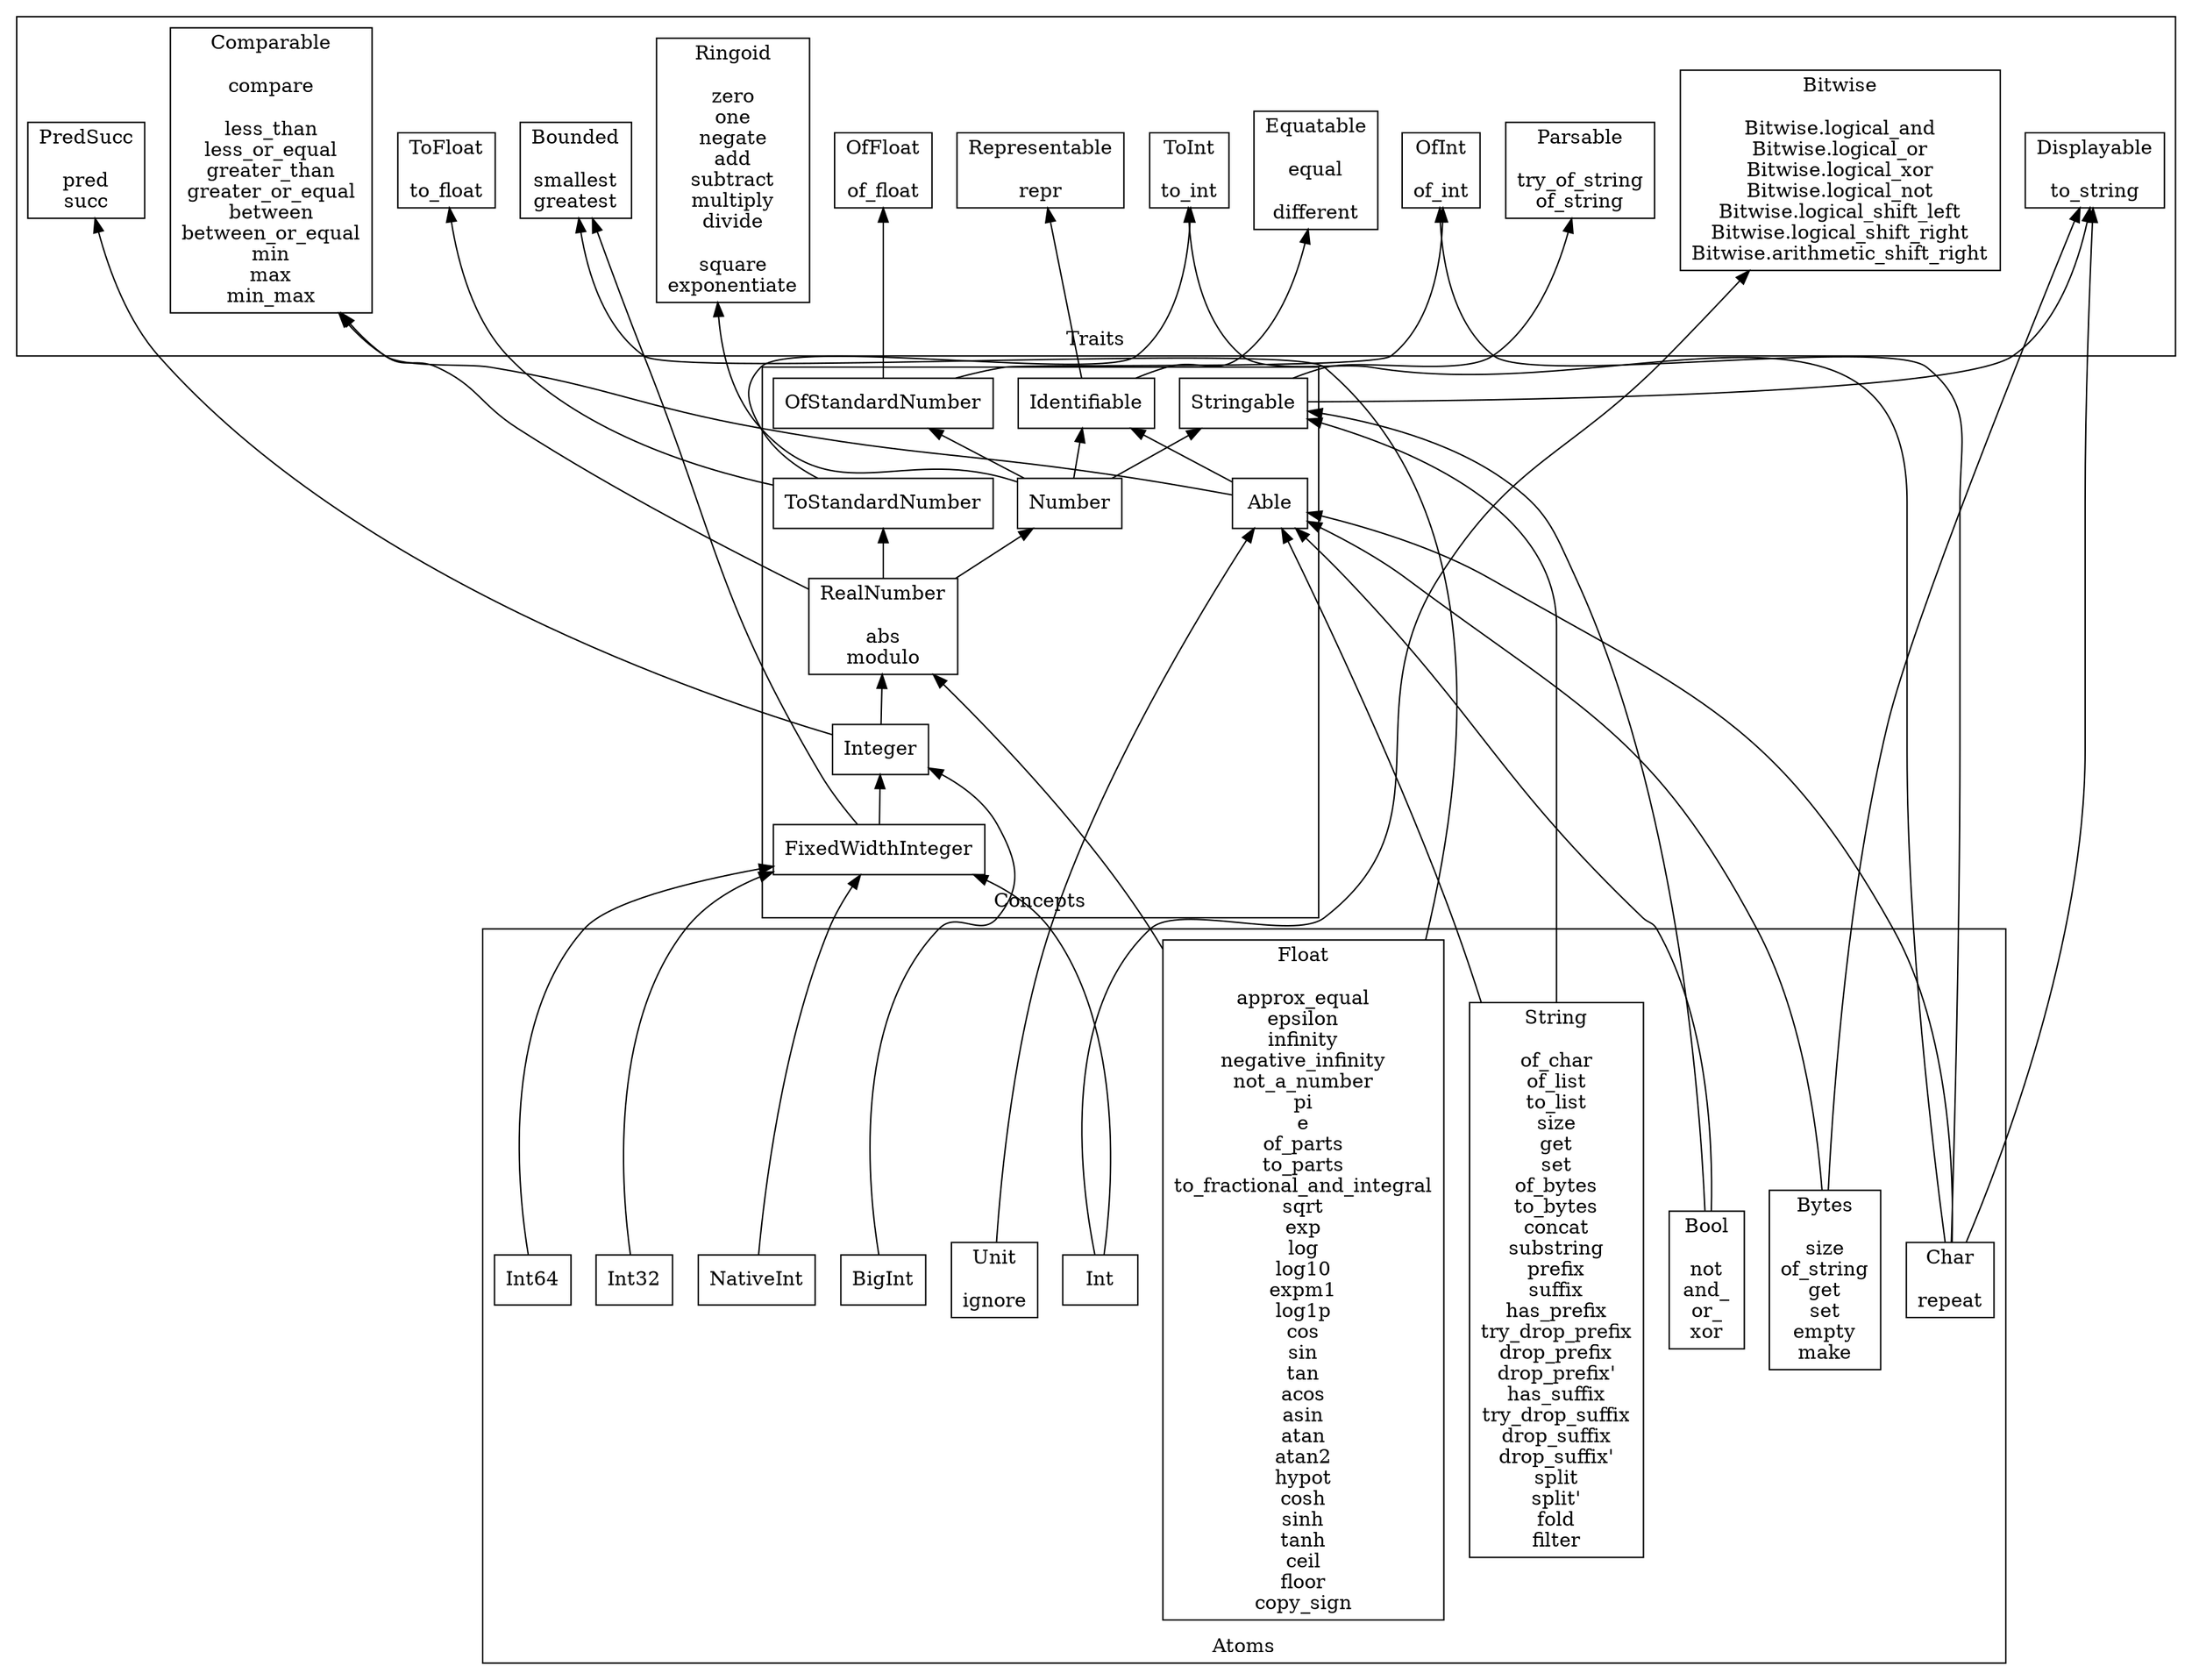 digraph {
  rankdir="BT"
  node [shape="box"]
  subgraph cluster_Traits {
    label="Traits";
    representable [label="Representable\n\nrepr"];
    equatable [label="Equatable\n\nequal\n\ndifferent"];
    displayable [label="Displayable\n\nto_string"];
    parsable [label="Parsable\n\ntry_of_string\nof_string"];
    comparable [label="Comparable\n\ncompare\n\nless_than\nless_or_equal\ngreater_than\ngreater_or_equal\nbetween\nbetween_or_equal\nmin\nmax\nmin_max"];
    ringoid [label="Ringoid\n\nzero\none\nnegate\nadd\nsubtract\nmultiply\ndivide\n\nsquare\nexponentiate"];
    ofint [label="OfInt\n\nof_int"];
    toint [label="ToInt\n\nto_int"];
    offloat [label="OfFloat\n\nof_float"];
    tofloat [label="ToFloat\n\nto_float"];
    predsucc [label="PredSucc\n\npred\nsucc"];
    bounded [label="Bounded\n\nsmallest\ngreatest"];
    bitwise [label="Bitwise\n\nBitwise.logical_and\nBitwise.logical_or\nBitwise.logical_xor\nBitwise.logical_not\nBitwise.logical_shift_left\nBitwise.logical_shift_right\nBitwise.arithmetic_shift_right"];
  }
  subgraph cluster_Concepts {
    label="Concepts";
    identifiable [label="Identifiable"];
    able [label="Able"];
    stringable [label="Stringable"];
    ofstandardnumber [label="OfStandardNumber"];
    number [label="Number"];
    tostandardnumber [label="ToStandardNumber"];
    realnumber [label="RealNumber\n\nabs\nmodulo"];
    integer [label="Integer"];
    fixedwidthinteger [label="FixedWidthInteger"];
  }
  subgraph cluster_Atoms {
    label="Atoms";
    unit [label="Unit\n\nignore"];
    bool [label="Bool\n\nnot\nand_\nor_\nxor"];
    char [label="Char\n\nrepeat"];
    int [label="Int"];
    int32 [label="Int32"];
    int64 [label="Int64"];
    nativeint [label="NativeInt"];
    bigint [label="BigInt"];
    float [label="Float\n\napprox_equal\nepsilon\ninfinity\nnegative_infinity\nnot_a_number\npi\ne\nof_parts\nto_parts\nto_fractional_and_integral\nsqrt\nexp\nlog\nlog10\nexpm1\nlog1p\ncos\nsin\ntan\nacos\nasin\natan\natan2\nhypot\ncosh\nsinh\ntanh\nceil\nfloor\ncopy_sign"];
    string [label="String\n\nof_char\nof_list\nto_list\nsize\nget\nset\nof_bytes\nto_bytes\nconcat\nsubstring\nprefix\nsuffix\nhas_prefix\ntry_drop_prefix\ndrop_prefix\ndrop_prefix'\nhas_suffix\ntry_drop_suffix\ndrop_suffix\ndrop_suffix'\nsplit\nsplit'\nfold\nfilter"];
    bytes [label="Bytes\n\nsize\nof_string\nget\nset\nempty\nmake"];
  }
  identifiable -> equatable
  identifiable -> representable
  able -> identifiable
  able -> comparable
  stringable -> displayable
  stringable -> parsable
  ofstandardnumber -> ofint
  ofstandardnumber -> offloat
  number -> identifiable
  number -> stringable
  number -> ringoid
  number -> ofstandardnumber
  tostandardnumber -> toint
  tostandardnumber -> tofloat
  realnumber -> number
  realnumber -> comparable
  realnumber -> tostandardnumber
  integer -> realnumber
  integer -> predsucc
  fixedwidthinteger -> integer
  fixedwidthinteger -> bounded
  unit -> able
  bool -> able
  bool -> stringable
  char -> able
  char -> displayable
  char -> ofint
  char -> toint
  int -> fixedwidthinteger
  int -> bitwise
  int32 -> fixedwidthinteger
  int64 -> fixedwidthinteger
  nativeint -> fixedwidthinteger
  bigint -> integer
  float -> realnumber
  float -> bounded
  string -> able
  string -> stringable
  bytes -> able
  bytes -> displayable
}
